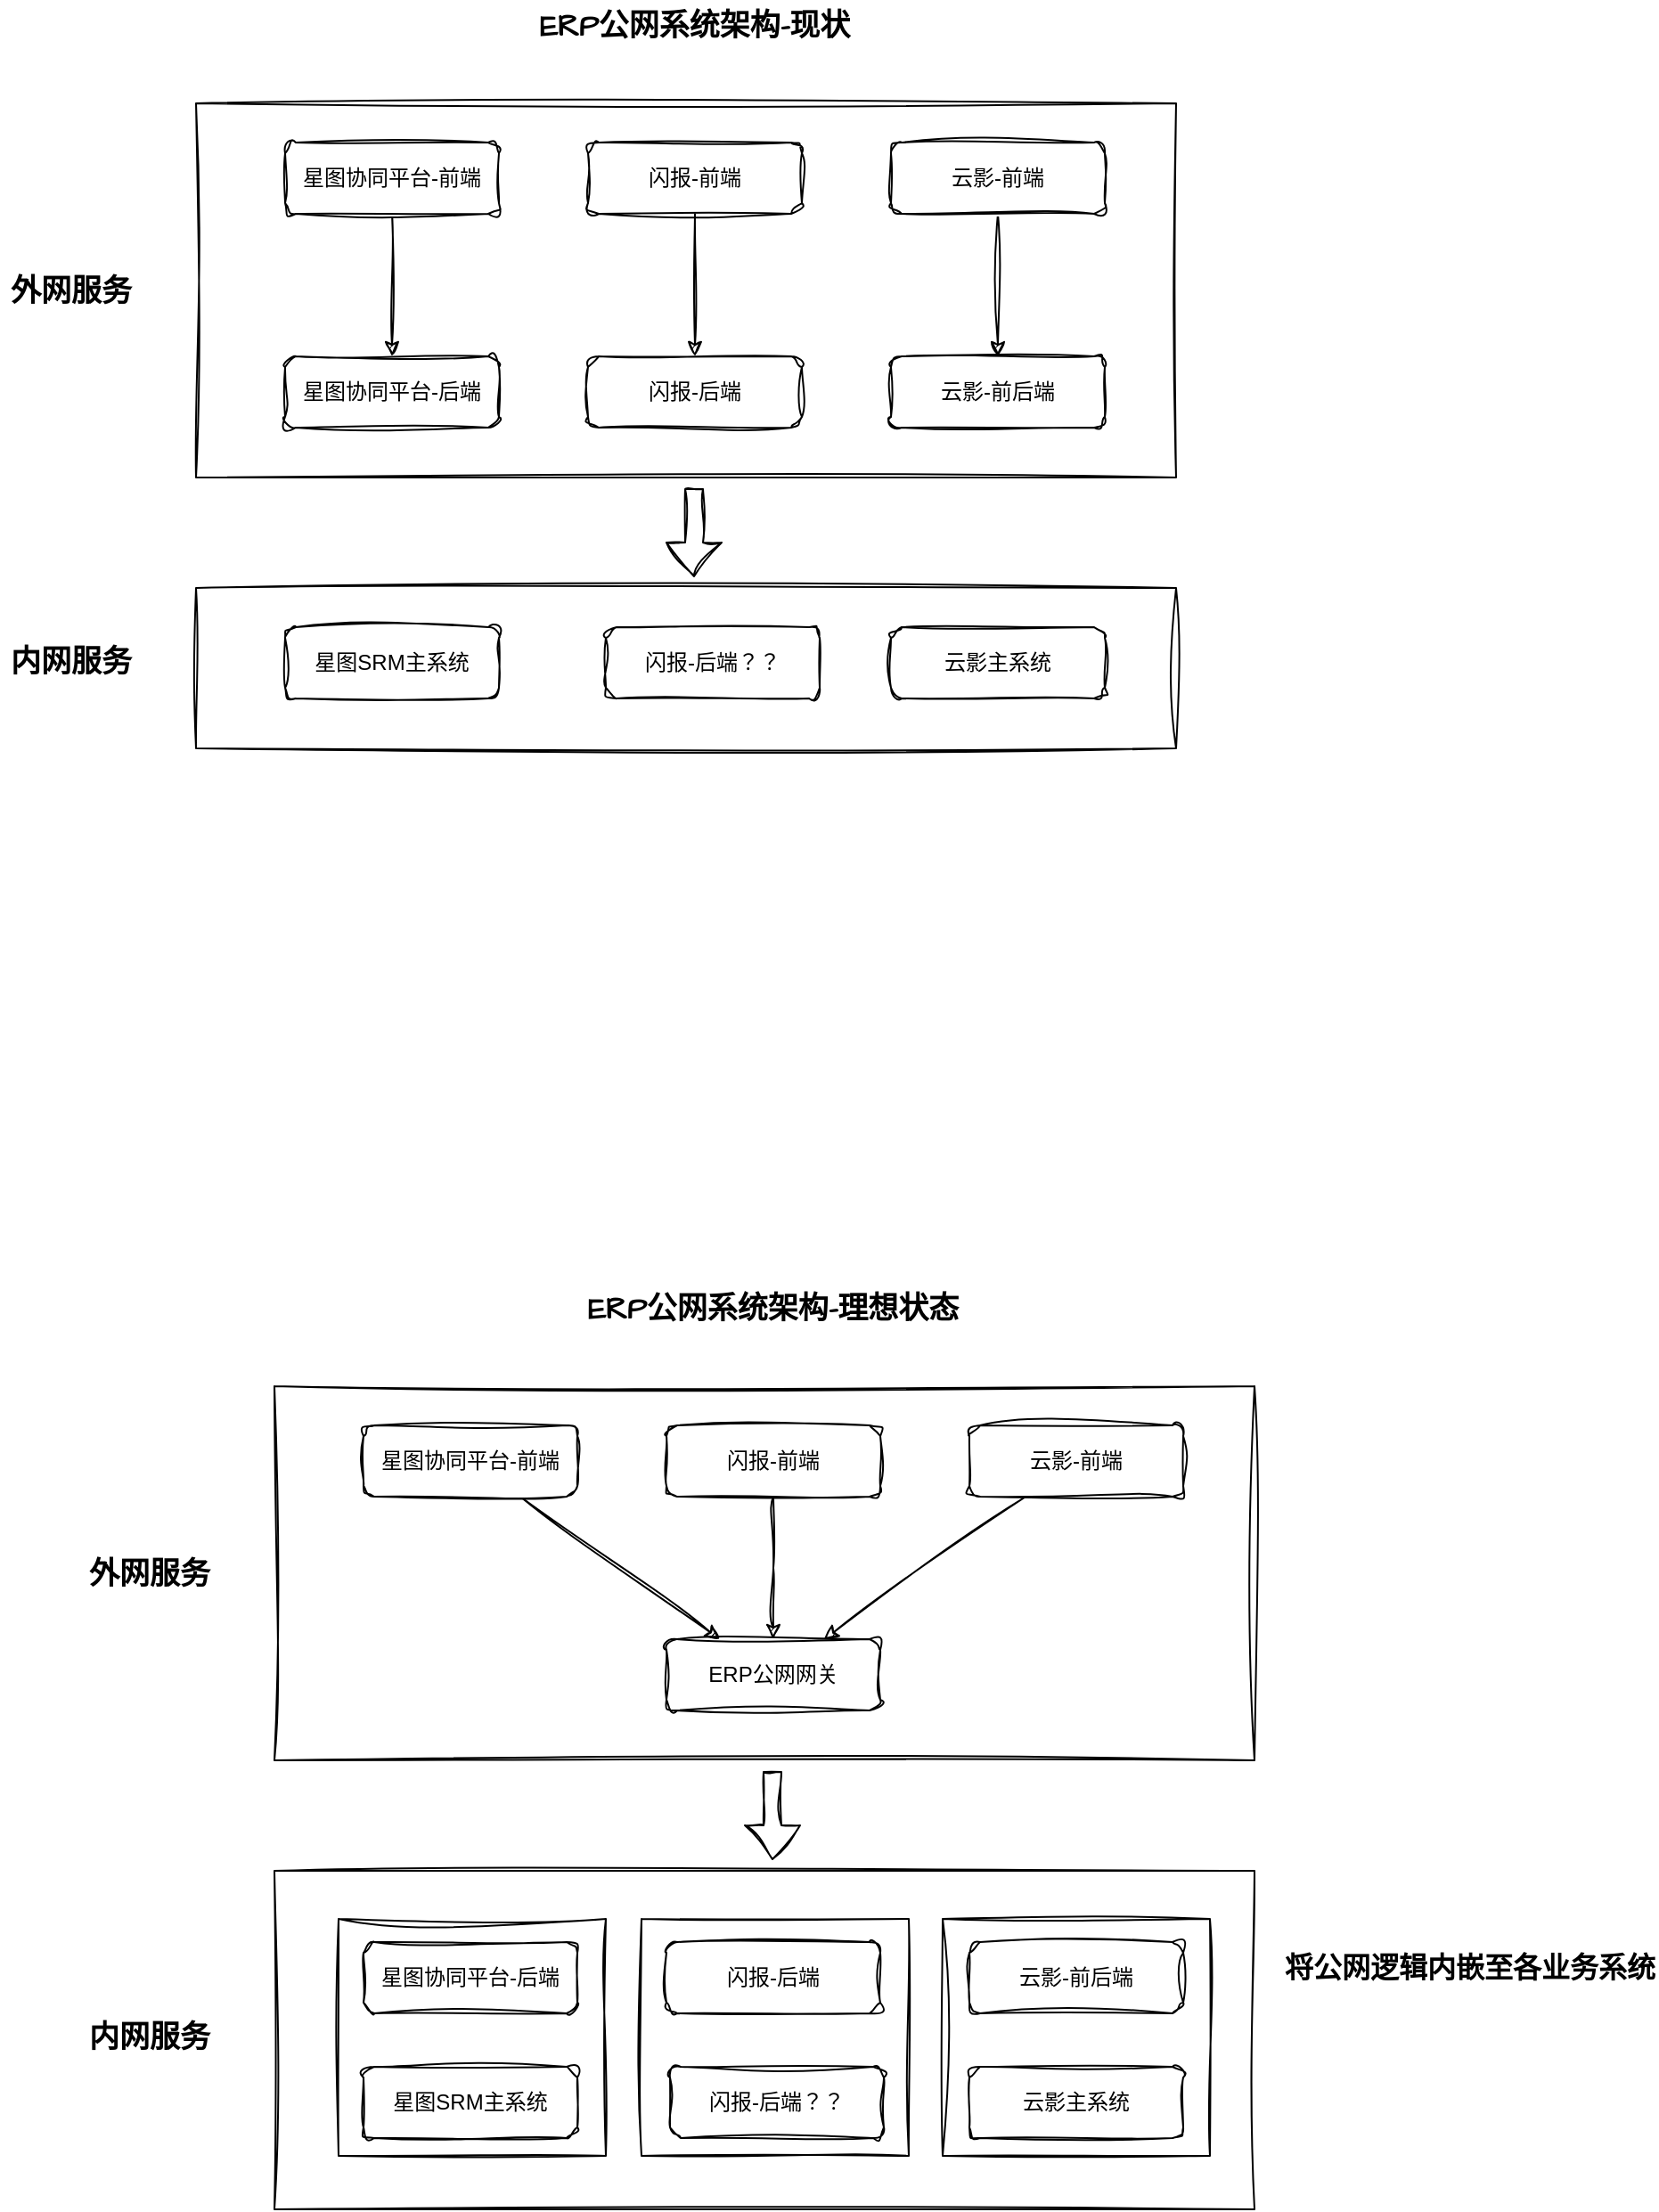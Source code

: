 <mxfile version="25.0.3">
  <diagram id="C5RBs43oDa-KdzZeNtuy" name="Page-1">
    <mxGraphModel dx="1434" dy="795" grid="1" gridSize="10" guides="1" tooltips="1" connect="1" arrows="1" fold="1" page="1" pageScale="1" pageWidth="827" pageHeight="1169" math="0" shadow="0">
      <root>
        <mxCell id="WIyWlLk6GJQsqaUBKTNV-0" />
        <mxCell id="WIyWlLk6GJQsqaUBKTNV-1" parent="WIyWlLk6GJQsqaUBKTNV-0" />
        <mxCell id="8vCqDVryyGe6K3zFYiti-25" value="" style="rounded=0;whiteSpace=wrap;html=1;sketch=1;hachureGap=4;jiggle=2;curveFitting=1;fontFamily=Architects Daughter;fontSource=https%3A%2F%2Ffonts.googleapis.com%2Fcss%3Ffamily%3DArchitects%2BDaughter;fillColor=none;" vertex="1" parent="WIyWlLk6GJQsqaUBKTNV-1">
          <mxGeometry x="194" y="1150" width="550" height="190" as="geometry" />
        </mxCell>
        <mxCell id="8vCqDVryyGe6K3zFYiti-47" value="" style="rounded=0;whiteSpace=wrap;html=1;sketch=1;hachureGap=4;jiggle=2;curveFitting=1;fontFamily=Architects Daughter;fontSource=https%3A%2F%2Ffonts.googleapis.com%2Fcss%3Ffamily%3DArchitects%2BDaughter;fillColor=none;" vertex="1" parent="WIyWlLk6GJQsqaUBKTNV-1">
          <mxGeometry x="569" y="1177" width="150" height="133" as="geometry" />
        </mxCell>
        <mxCell id="8vCqDVryyGe6K3zFYiti-45" value="" style="rounded=0;whiteSpace=wrap;html=1;sketch=1;hachureGap=4;jiggle=2;curveFitting=1;fontFamily=Architects Daughter;fontSource=https%3A%2F%2Ffonts.googleapis.com%2Fcss%3Ffamily%3DArchitects%2BDaughter;fillColor=none;" vertex="1" parent="WIyWlLk6GJQsqaUBKTNV-1">
          <mxGeometry x="230" y="1177" width="150" height="133" as="geometry" />
        </mxCell>
        <mxCell id="8vCqDVryyGe6K3zFYiti-46" value="" style="rounded=0;whiteSpace=wrap;html=1;sketch=1;hachureGap=4;jiggle=2;curveFitting=1;fontFamily=Architects Daughter;fontSource=https%3A%2F%2Ffonts.googleapis.com%2Fcss%3Ffamily%3DArchitects%2BDaughter;fillColor=none;" vertex="1" parent="WIyWlLk6GJQsqaUBKTNV-1">
          <mxGeometry x="400" y="1177" width="150" height="133" as="geometry" />
        </mxCell>
        <mxCell id="8vCqDVryyGe6K3zFYiti-9" value="" style="rounded=0;whiteSpace=wrap;html=1;sketch=1;hachureGap=4;jiggle=2;curveFitting=1;fontFamily=Architects Daughter;fontSource=https%3A%2F%2Ffonts.googleapis.com%2Fcss%3Ffamily%3DArchitects%2BDaughter;fillColor=none;" vertex="1" parent="WIyWlLk6GJQsqaUBKTNV-1">
          <mxGeometry x="150" y="158" width="550" height="210" as="geometry" />
        </mxCell>
        <mxCell id="8vCqDVryyGe6K3zFYiti-20" value="" style="rounded=0;whiteSpace=wrap;html=1;sketch=1;hachureGap=4;jiggle=2;curveFitting=1;fontFamily=Architects Daughter;fontSource=https%3A%2F%2Ffonts.googleapis.com%2Fcss%3Ffamily%3DArchitects%2BDaughter;fillColor=none;" vertex="1" parent="WIyWlLk6GJQsqaUBKTNV-1">
          <mxGeometry x="150" y="430" width="550" height="90" as="geometry" />
        </mxCell>
        <mxCell id="8vCqDVryyGe6K3zFYiti-5" value="" style="edgeStyle=orthogonalEdgeStyle;rounded=0;hachureGap=4;orthogonalLoop=1;jettySize=auto;html=1;fontFamily=Architects Daughter;fontSource=https%3A%2F%2Ffonts.googleapis.com%2Fcss%3Ffamily%3DArchitects%2BDaughter;sketch=1;curveFitting=1;jiggle=2;" edge="1" parent="WIyWlLk6GJQsqaUBKTNV-1" source="WIyWlLk6GJQsqaUBKTNV-3" target="8vCqDVryyGe6K3zFYiti-2">
          <mxGeometry relative="1" as="geometry" />
        </mxCell>
        <mxCell id="WIyWlLk6GJQsqaUBKTNV-3" value="星图协同平台-前端" style="rounded=1;whiteSpace=wrap;html=1;fontSize=12;glass=0;strokeWidth=1;shadow=0;sketch=1;curveFitting=1;jiggle=2;" parent="WIyWlLk6GJQsqaUBKTNV-1" vertex="1">
          <mxGeometry x="200" y="180" width="120" height="40" as="geometry" />
        </mxCell>
        <mxCell id="8vCqDVryyGe6K3zFYiti-6" value="" style="edgeStyle=orthogonalEdgeStyle;rounded=0;hachureGap=4;orthogonalLoop=1;jettySize=auto;html=1;fontFamily=Architects Daughter;fontSource=https%3A%2F%2Ffonts.googleapis.com%2Fcss%3Ffamily%3DArchitects%2BDaughter;sketch=1;curveFitting=1;jiggle=2;" edge="1" parent="WIyWlLk6GJQsqaUBKTNV-1" source="8vCqDVryyGe6K3zFYiti-0" target="8vCqDVryyGe6K3zFYiti-3">
          <mxGeometry relative="1" as="geometry" />
        </mxCell>
        <mxCell id="8vCqDVryyGe6K3zFYiti-0" value="闪报-前端" style="rounded=1;whiteSpace=wrap;html=1;fontSize=12;glass=0;strokeWidth=1;shadow=0;sketch=1;curveFitting=1;jiggle=2;" vertex="1" parent="WIyWlLk6GJQsqaUBKTNV-1">
          <mxGeometry x="370" y="180" width="120" height="40" as="geometry" />
        </mxCell>
        <mxCell id="8vCqDVryyGe6K3zFYiti-7" value="" style="edgeStyle=orthogonalEdgeStyle;rounded=0;hachureGap=4;orthogonalLoop=1;jettySize=auto;html=1;fontFamily=Architects Daughter;fontSource=https%3A%2F%2Ffonts.googleapis.com%2Fcss%3Ffamily%3DArchitects%2BDaughter;sketch=1;curveFitting=1;jiggle=2;" edge="1" parent="WIyWlLk6GJQsqaUBKTNV-1" source="8vCqDVryyGe6K3zFYiti-1" target="8vCqDVryyGe6K3zFYiti-4">
          <mxGeometry relative="1" as="geometry" />
        </mxCell>
        <mxCell id="8vCqDVryyGe6K3zFYiti-1" value="云影-前端" style="rounded=1;whiteSpace=wrap;html=1;fontSize=12;glass=0;strokeWidth=1;shadow=0;sketch=1;curveFitting=1;jiggle=2;" vertex="1" parent="WIyWlLk6GJQsqaUBKTNV-1">
          <mxGeometry x="540" y="180" width="120" height="40" as="geometry" />
        </mxCell>
        <mxCell id="8vCqDVryyGe6K3zFYiti-2" value="星图协同平台-后端" style="rounded=1;whiteSpace=wrap;html=1;fontSize=12;glass=0;strokeWidth=1;shadow=0;sketch=1;curveFitting=1;jiggle=2;" vertex="1" parent="WIyWlLk6GJQsqaUBKTNV-1">
          <mxGeometry x="200" y="300" width="120" height="40" as="geometry" />
        </mxCell>
        <mxCell id="8vCqDVryyGe6K3zFYiti-3" value="闪报-后端" style="rounded=1;whiteSpace=wrap;html=1;fontSize=12;glass=0;strokeWidth=1;shadow=0;sketch=1;curveFitting=1;jiggle=2;" vertex="1" parent="WIyWlLk6GJQsqaUBKTNV-1">
          <mxGeometry x="370" y="300" width="120" height="40" as="geometry" />
        </mxCell>
        <mxCell id="8vCqDVryyGe6K3zFYiti-4" value="云影-前后端" style="rounded=1;whiteSpace=wrap;html=1;fontSize=12;glass=0;strokeWidth=1;shadow=0;sketch=1;curveFitting=1;jiggle=2;" vertex="1" parent="WIyWlLk6GJQsqaUBKTNV-1">
          <mxGeometry x="540" y="300" width="120" height="40" as="geometry" />
        </mxCell>
        <mxCell id="8vCqDVryyGe6K3zFYiti-8" value="&lt;b&gt;&lt;font style=&quot;font-size: 17px;&quot;&gt;外网服务&lt;/font&gt;&lt;/b&gt;" style="text;html=1;align=center;verticalAlign=middle;whiteSpace=wrap;rounded=0;fontFamily=Architects Daughter;fontSource=https%3A%2F%2Ffonts.googleapis.com%2Fcss%3Ffamily%3DArchitects%2BDaughter;" vertex="1" parent="WIyWlLk6GJQsqaUBKTNV-1">
          <mxGeometry x="40" y="249" width="80" height="30" as="geometry" />
        </mxCell>
        <mxCell id="8vCqDVryyGe6K3zFYiti-11" value="星图SRM主系统" style="rounded=1;whiteSpace=wrap;html=1;fontSize=12;glass=0;strokeWidth=1;shadow=0;sketch=1;curveFitting=1;jiggle=2;" vertex="1" parent="WIyWlLk6GJQsqaUBKTNV-1">
          <mxGeometry x="200" y="452" width="120" height="40" as="geometry" />
        </mxCell>
        <mxCell id="8vCqDVryyGe6K3zFYiti-15" value="云影主系统" style="rounded=1;whiteSpace=wrap;html=1;fontSize=12;glass=0;strokeWidth=1;shadow=0;sketch=1;curveFitting=1;jiggle=2;" vertex="1" parent="WIyWlLk6GJQsqaUBKTNV-1">
          <mxGeometry x="540" y="452" width="120" height="40" as="geometry" />
        </mxCell>
        <mxCell id="8vCqDVryyGe6K3zFYiti-19" value="&lt;b&gt;&lt;font style=&quot;font-size: 17px;&quot;&gt;内网服务&lt;/font&gt;&lt;/b&gt;" style="text;html=1;align=center;verticalAlign=middle;whiteSpace=wrap;rounded=0;fontFamily=Architects Daughter;fontSource=https%3A%2F%2Ffonts.googleapis.com%2Fcss%3Ffamily%3DArchitects%2BDaughter;" vertex="1" parent="WIyWlLk6GJQsqaUBKTNV-1">
          <mxGeometry x="40" y="457" width="80" height="30" as="geometry" />
        </mxCell>
        <mxCell id="8vCqDVryyGe6K3zFYiti-21" value="" style="shape=flexArrow;endArrow=classic;html=1;rounded=0;sketch=1;hachureGap=4;jiggle=2;curveFitting=1;fontFamily=Architects Daughter;fontSource=https%3A%2F%2Ffonts.googleapis.com%2Fcss%3Ffamily%3DArchitects%2BDaughter;" edge="1" parent="WIyWlLk6GJQsqaUBKTNV-1">
          <mxGeometry width="50" height="50" relative="1" as="geometry">
            <mxPoint x="429.5" y="374" as="sourcePoint" />
            <mxPoint x="429.5" y="424" as="targetPoint" />
          </mxGeometry>
        </mxCell>
        <mxCell id="8vCqDVryyGe6K3zFYiti-22" value="闪报-后端？？" style="rounded=1;whiteSpace=wrap;html=1;fontSize=12;glass=0;strokeWidth=1;shadow=0;sketch=1;curveFitting=1;jiggle=2;" vertex="1" parent="WIyWlLk6GJQsqaUBKTNV-1">
          <mxGeometry x="380" y="452" width="120" height="40" as="geometry" />
        </mxCell>
        <mxCell id="8vCqDVryyGe6K3zFYiti-23" value="&lt;b&gt;&lt;font style=&quot;font-size: 17px;&quot;&gt;ERP公网系统架构-现状&lt;/font&gt;&lt;/b&gt;" style="text;html=1;align=center;verticalAlign=middle;whiteSpace=wrap;rounded=0;fontFamily=Architects Daughter;fontSource=https%3A%2F%2Ffonts.googleapis.com%2Fcss%3Ffamily%3DArchitects%2BDaughter;" vertex="1" parent="WIyWlLk6GJQsqaUBKTNV-1">
          <mxGeometry x="330" y="100" width="200" height="30" as="geometry" />
        </mxCell>
        <mxCell id="8vCqDVryyGe6K3zFYiti-24" value="" style="rounded=0;whiteSpace=wrap;html=1;sketch=1;hachureGap=4;jiggle=2;curveFitting=1;fontFamily=Architects Daughter;fontSource=https%3A%2F%2Ffonts.googleapis.com%2Fcss%3Ffamily%3DArchitects%2BDaughter;fillColor=none;" vertex="1" parent="WIyWlLk6GJQsqaUBKTNV-1">
          <mxGeometry x="194" y="878" width="550" height="210" as="geometry" />
        </mxCell>
        <mxCell id="8vCqDVryyGe6K3zFYiti-26" value="" style="rounded=0;hachureGap=4;orthogonalLoop=1;jettySize=auto;html=1;fontFamily=Architects Daughter;fontSource=https%3A%2F%2Ffonts.googleapis.com%2Fcss%3Ffamily%3DArchitects%2BDaughter;sketch=1;curveFitting=1;jiggle=2;entryX=0.25;entryY=0;entryDx=0;entryDy=0;" edge="1" parent="WIyWlLk6GJQsqaUBKTNV-1" source="8vCqDVryyGe6K3zFYiti-27" target="8vCqDVryyGe6K3zFYiti-34">
          <mxGeometry relative="1" as="geometry">
            <mxPoint x="304" y="1020" as="targetPoint" />
          </mxGeometry>
        </mxCell>
        <mxCell id="8vCqDVryyGe6K3zFYiti-27" value="星图协同平台-前端" style="rounded=1;whiteSpace=wrap;html=1;fontSize=12;glass=0;strokeWidth=1;shadow=0;sketch=1;curveFitting=1;jiggle=2;" vertex="1" parent="WIyWlLk6GJQsqaUBKTNV-1">
          <mxGeometry x="244" y="900" width="120" height="40" as="geometry" />
        </mxCell>
        <mxCell id="8vCqDVryyGe6K3zFYiti-28" value="" style="edgeStyle=orthogonalEdgeStyle;rounded=0;hachureGap=4;orthogonalLoop=1;jettySize=auto;html=1;fontFamily=Architects Daughter;fontSource=https%3A%2F%2Ffonts.googleapis.com%2Fcss%3Ffamily%3DArchitects%2BDaughter;sketch=1;curveFitting=1;jiggle=2;" edge="1" parent="WIyWlLk6GJQsqaUBKTNV-1" source="8vCqDVryyGe6K3zFYiti-29">
          <mxGeometry relative="1" as="geometry">
            <mxPoint x="474" y="1020" as="targetPoint" />
          </mxGeometry>
        </mxCell>
        <mxCell id="8vCqDVryyGe6K3zFYiti-29" value="闪报-前端" style="rounded=1;whiteSpace=wrap;html=1;fontSize=12;glass=0;strokeWidth=1;shadow=0;sketch=1;curveFitting=1;jiggle=2;" vertex="1" parent="WIyWlLk6GJQsqaUBKTNV-1">
          <mxGeometry x="414" y="900" width="120" height="40" as="geometry" />
        </mxCell>
        <mxCell id="8vCqDVryyGe6K3zFYiti-30" value="" style="rounded=0;hachureGap=4;orthogonalLoop=1;jettySize=auto;html=1;fontFamily=Architects Daughter;fontSource=https%3A%2F%2Ffonts.googleapis.com%2Fcss%3Ffamily%3DArchitects%2BDaughter;sketch=1;curveFitting=1;jiggle=2;" edge="1" parent="WIyWlLk6GJQsqaUBKTNV-1" source="8vCqDVryyGe6K3zFYiti-31" target="8vCqDVryyGe6K3zFYiti-34">
          <mxGeometry relative="1" as="geometry" />
        </mxCell>
        <mxCell id="8vCqDVryyGe6K3zFYiti-31" value="云影-前端" style="rounded=1;whiteSpace=wrap;html=1;fontSize=12;glass=0;strokeWidth=1;shadow=0;sketch=1;curveFitting=1;jiggle=2;" vertex="1" parent="WIyWlLk6GJQsqaUBKTNV-1">
          <mxGeometry x="584" y="900" width="120" height="40" as="geometry" />
        </mxCell>
        <mxCell id="8vCqDVryyGe6K3zFYiti-34" value="ERP公网网关" style="rounded=1;whiteSpace=wrap;html=1;fontSize=12;glass=0;strokeWidth=1;shadow=0;sketch=1;curveFitting=1;jiggle=2;" vertex="1" parent="WIyWlLk6GJQsqaUBKTNV-1">
          <mxGeometry x="414" y="1020" width="120" height="40" as="geometry" />
        </mxCell>
        <mxCell id="8vCqDVryyGe6K3zFYiti-35" value="&lt;b&gt;&lt;font style=&quot;font-size: 17px;&quot;&gt;外网服务&lt;/font&gt;&lt;/b&gt;" style="text;html=1;align=center;verticalAlign=middle;whiteSpace=wrap;rounded=0;fontFamily=Architects Daughter;fontSource=https%3A%2F%2Ffonts.googleapis.com%2Fcss%3Ffamily%3DArchitects%2BDaughter;" vertex="1" parent="WIyWlLk6GJQsqaUBKTNV-1">
          <mxGeometry x="84" y="969" width="80" height="30" as="geometry" />
        </mxCell>
        <mxCell id="8vCqDVryyGe6K3zFYiti-36" value="星图SRM主系统" style="rounded=1;whiteSpace=wrap;html=1;fontSize=12;glass=0;strokeWidth=1;shadow=0;sketch=1;curveFitting=1;jiggle=2;" vertex="1" parent="WIyWlLk6GJQsqaUBKTNV-1">
          <mxGeometry x="244" y="1260" width="120" height="40" as="geometry" />
        </mxCell>
        <mxCell id="8vCqDVryyGe6K3zFYiti-37" value="云影主系统" style="rounded=1;whiteSpace=wrap;html=1;fontSize=12;glass=0;strokeWidth=1;shadow=0;sketch=1;curveFitting=1;jiggle=2;" vertex="1" parent="WIyWlLk6GJQsqaUBKTNV-1">
          <mxGeometry x="584" y="1260" width="120" height="40" as="geometry" />
        </mxCell>
        <mxCell id="8vCqDVryyGe6K3zFYiti-38" value="&lt;b&gt;&lt;font style=&quot;font-size: 17px;&quot;&gt;内网服务&lt;/font&gt;&lt;/b&gt;" style="text;html=1;align=center;verticalAlign=middle;whiteSpace=wrap;rounded=0;fontFamily=Architects Daughter;fontSource=https%3A%2F%2Ffonts.googleapis.com%2Fcss%3Ffamily%3DArchitects%2BDaughter;" vertex="1" parent="WIyWlLk6GJQsqaUBKTNV-1">
          <mxGeometry x="84" y="1228.5" width="80" height="30" as="geometry" />
        </mxCell>
        <mxCell id="8vCqDVryyGe6K3zFYiti-39" value="" style="shape=flexArrow;endArrow=classic;html=1;rounded=0;sketch=1;hachureGap=4;jiggle=2;curveFitting=1;fontFamily=Architects Daughter;fontSource=https%3A%2F%2Ffonts.googleapis.com%2Fcss%3Ffamily%3DArchitects%2BDaughter;" edge="1" parent="WIyWlLk6GJQsqaUBKTNV-1">
          <mxGeometry width="50" height="50" relative="1" as="geometry">
            <mxPoint x="473.5" y="1094" as="sourcePoint" />
            <mxPoint x="473.5" y="1144" as="targetPoint" />
          </mxGeometry>
        </mxCell>
        <mxCell id="8vCqDVryyGe6K3zFYiti-40" value="闪报-后端？？" style="rounded=1;whiteSpace=wrap;html=1;fontSize=12;glass=0;strokeWidth=1;shadow=0;sketch=1;curveFitting=1;jiggle=2;" vertex="1" parent="WIyWlLk6GJQsqaUBKTNV-1">
          <mxGeometry x="416" y="1260" width="120" height="40" as="geometry" />
        </mxCell>
        <mxCell id="8vCqDVryyGe6K3zFYiti-41" value="&lt;b&gt;&lt;font style=&quot;font-size: 17px;&quot;&gt;ERP公网系统架构-理想状态&lt;/font&gt;&lt;/b&gt;" style="text;html=1;align=center;verticalAlign=middle;whiteSpace=wrap;rounded=0;fontFamily=Architects Daughter;fontSource=https%3A%2F%2Ffonts.googleapis.com%2Fcss%3Ffamily%3DArchitects%2BDaughter;" vertex="1" parent="WIyWlLk6GJQsqaUBKTNV-1">
          <mxGeometry x="366" y="820" width="216" height="30" as="geometry" />
        </mxCell>
        <mxCell id="8vCqDVryyGe6K3zFYiti-42" value="星图协同平台-后端" style="rounded=1;whiteSpace=wrap;html=1;fontSize=12;glass=0;strokeWidth=1;shadow=0;sketch=1;curveFitting=1;jiggle=2;" vertex="1" parent="WIyWlLk6GJQsqaUBKTNV-1">
          <mxGeometry x="244" y="1190" width="120" height="40" as="geometry" />
        </mxCell>
        <mxCell id="8vCqDVryyGe6K3zFYiti-43" value="闪报-后端" style="rounded=1;whiteSpace=wrap;html=1;fontSize=12;glass=0;strokeWidth=1;shadow=0;sketch=1;curveFitting=1;jiggle=2;" vertex="1" parent="WIyWlLk6GJQsqaUBKTNV-1">
          <mxGeometry x="414" y="1190" width="120" height="40" as="geometry" />
        </mxCell>
        <mxCell id="8vCqDVryyGe6K3zFYiti-44" value="云影-前后端" style="rounded=1;whiteSpace=wrap;html=1;fontSize=12;glass=0;strokeWidth=1;shadow=0;sketch=1;curveFitting=1;jiggle=2;" vertex="1" parent="WIyWlLk6GJQsqaUBKTNV-1">
          <mxGeometry x="584" y="1190" width="120" height="40" as="geometry" />
        </mxCell>
        <mxCell id="8vCqDVryyGe6K3zFYiti-48" value="将公网逻辑内嵌至各业务系统" style="text;html=1;align=center;verticalAlign=middle;whiteSpace=wrap;rounded=0;fontFamily=Architects Daughter;fontSource=https%3A%2F%2Ffonts.googleapis.com%2Fcss%3Ffamily%3DArchitects%2BDaughter;fontSize=16;fontStyle=1" vertex="1" parent="WIyWlLk6GJQsqaUBKTNV-1">
          <mxGeometry x="760" y="1190" width="210" height="30" as="geometry" />
        </mxCell>
      </root>
    </mxGraphModel>
  </diagram>
</mxfile>
